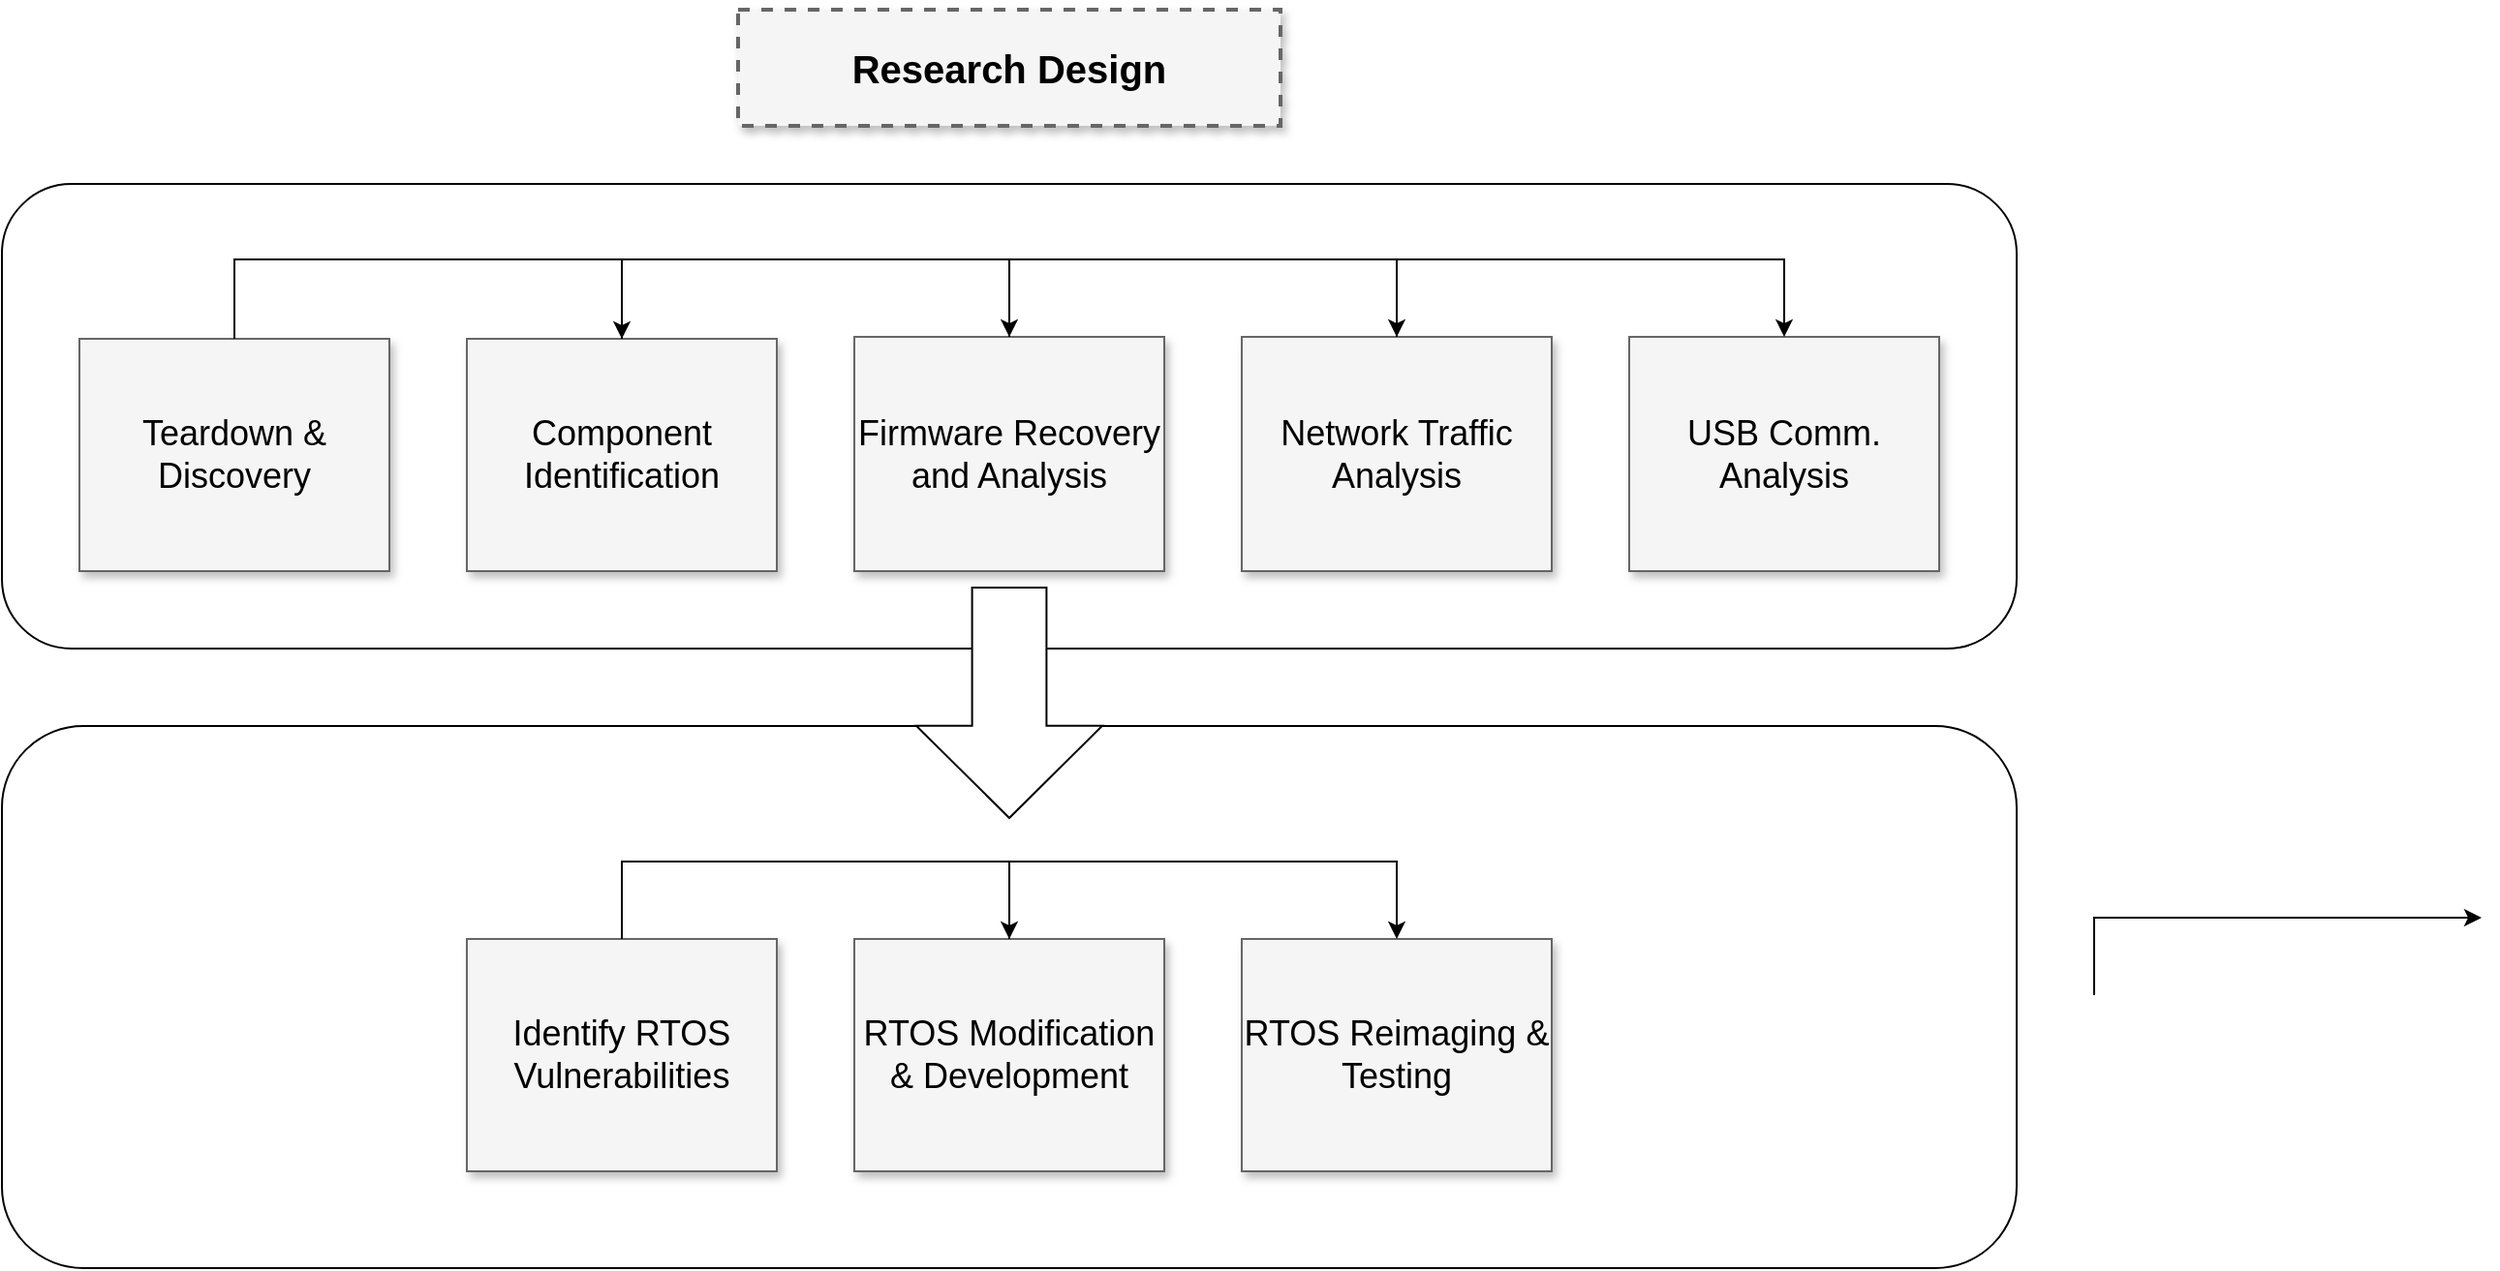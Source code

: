 <mxfile version="23.1.7" type="device">
  <diagram name="Page-1" id="90a13364-a465-7bf4-72fc-28e22215d7a0">
    <mxGraphModel dx="2074" dy="1122" grid="1" gridSize="10" guides="1" tooltips="1" connect="1" arrows="1" fold="1" page="1" pageScale="1.5" pageWidth="1169" pageHeight="826" background="none" math="0" shadow="0">
      <root>
        <mxCell id="0" style=";html=1;" />
        <mxCell id="1" style=";html=1;" parent="0" />
        <mxCell id="x2qCcvq_knknRyt_ssZJ-17" value="" style="whiteSpace=wrap;html=1;rounded=1;" parent="1" vertex="1">
          <mxGeometry x="400" y="610" width="1040" height="280" as="geometry" />
        </mxCell>
        <mxCell id="x2qCcvq_knknRyt_ssZJ-16" value="" style="whiteSpace=wrap;html=1;rounded=1;" parent="1" vertex="1">
          <mxGeometry x="400" y="330" width="1040" height="240" as="geometry" />
        </mxCell>
        <mxCell id="x2qCcvq_knknRyt_ssZJ-2" value="&lt;b&gt;Research Design&lt;br&gt;&lt;/b&gt;" style="whiteSpace=wrap;html=1;shadow=1;fontSize=20;fillColor=#f5f5f5;strokeColor=#666666;strokeWidth=2;dashed=1;" parent="1" vertex="1">
          <mxGeometry x="780" y="240" width="280" height="60" as="geometry" />
        </mxCell>
        <mxCell id="x2qCcvq_knknRyt_ssZJ-3" value="Teardown &amp;amp; Discovery" style="whiteSpace=wrap;html=1;shadow=1;fontSize=18;fillColor=#f5f5f5;strokeColor=#666666;" parent="1" vertex="1">
          <mxGeometry x="440" y="410" width="160" height="120" as="geometry" />
        </mxCell>
        <mxCell id="x2qCcvq_knknRyt_ssZJ-4" style="edgeStyle=elbowEdgeStyle;rounded=0;html=1;startArrow=none;startFill=0;jettySize=auto;orthogonalLoop=1;fontSize=18;elbow=vertical;exitX=0.5;exitY=0;exitDx=0;exitDy=0;entryX=0.5;entryY=0;entryDx=0;entryDy=0;" parent="1" source="x2qCcvq_knknRyt_ssZJ-3" target="x2qCcvq_knknRyt_ssZJ-6" edge="1">
          <mxGeometry relative="1" as="geometry">
            <mxPoint x="530" y="369" as="sourcePoint" />
            <mxPoint x="730" y="369" as="targetPoint" />
            <Array as="points">
              <mxPoint x="570" y="369" />
            </Array>
          </mxGeometry>
        </mxCell>
        <mxCell id="x2qCcvq_knknRyt_ssZJ-6" value="Component Identification" style="whiteSpace=wrap;html=1;shadow=1;fontSize=18;fillColor=#f5f5f5;strokeColor=#666666;" parent="1" vertex="1">
          <mxGeometry x="640" y="410" width="160" height="120" as="geometry" />
        </mxCell>
        <mxCell id="x2qCcvq_knknRyt_ssZJ-7" value="Firmware Recovery and Analysis" style="whiteSpace=wrap;html=1;shadow=1;fontSize=18;fillColor=#f5f5f5;strokeColor=#666666;" parent="1" vertex="1">
          <mxGeometry x="840" y="409" width="160" height="121" as="geometry" />
        </mxCell>
        <mxCell id="x2qCcvq_knknRyt_ssZJ-8" style="edgeStyle=elbowEdgeStyle;rounded=0;html=1;startArrow=none;startFill=0;jettySize=auto;orthogonalLoop=1;fontSize=18;elbow=vertical;exitX=0.5;exitY=0;exitDx=0;exitDy=0;entryX=0.5;entryY=0;entryDx=0;entryDy=0;" parent="1" source="x2qCcvq_knknRyt_ssZJ-7" target="x2qCcvq_knknRyt_ssZJ-9" edge="1">
          <mxGeometry relative="1" as="geometry">
            <mxPoint x="930" y="369" as="sourcePoint" />
            <mxPoint x="1130" y="369" as="targetPoint" />
            <Array as="points">
              <mxPoint x="970" y="369" />
            </Array>
          </mxGeometry>
        </mxCell>
        <mxCell id="x2qCcvq_knknRyt_ssZJ-9" value="Network Traffic Analysis" style="whiteSpace=wrap;html=1;shadow=1;fontSize=18;fillColor=#f5f5f5;strokeColor=#666666;" parent="1" vertex="1">
          <mxGeometry x="1040" y="409" width="160" height="121" as="geometry" />
        </mxCell>
        <mxCell id="x2qCcvq_knknRyt_ssZJ-10" style="edgeStyle=elbowEdgeStyle;rounded=0;html=1;startArrow=none;startFill=0;jettySize=auto;orthogonalLoop=1;fontSize=18;elbow=vertical;exitX=0.5;exitY=0;exitDx=0;exitDy=0;entryX=0.5;entryY=0;entryDx=0;entryDy=0;" parent="1" source="x2qCcvq_knknRyt_ssZJ-6" target="x2qCcvq_knknRyt_ssZJ-7" edge="1">
          <mxGeometry relative="1" as="geometry">
            <mxPoint x="730" y="409" as="sourcePoint" />
            <mxPoint x="930" y="409" as="targetPoint" />
            <Array as="points">
              <mxPoint x="770" y="369" />
            </Array>
          </mxGeometry>
        </mxCell>
        <mxCell id="x2qCcvq_knknRyt_ssZJ-11" value="USB Comm. Analysis" style="whiteSpace=wrap;html=1;shadow=1;fontSize=18;fillColor=#f5f5f5;strokeColor=#666666;" parent="1" vertex="1">
          <mxGeometry x="1240" y="409" width="160" height="121" as="geometry" />
        </mxCell>
        <mxCell id="x2qCcvq_knknRyt_ssZJ-13" value="Identify  RTOS Vulnerabilities" style="whiteSpace=wrap;html=1;shadow=1;fontSize=18;fillColor=#f5f5f5;strokeColor=#666666;" parent="1" vertex="1">
          <mxGeometry x="640" y="720" width="160" height="120" as="geometry" />
        </mxCell>
        <mxCell id="x2qCcvq_knknRyt_ssZJ-15" style="edgeStyle=elbowEdgeStyle;rounded=0;html=1;startArrow=none;startFill=0;jettySize=auto;orthogonalLoop=1;fontSize=18;elbow=vertical;exitX=0.5;exitY=0;exitDx=0;exitDy=0;entryX=0.5;entryY=0;entryDx=0;entryDy=0;" parent="1" source="x2qCcvq_knknRyt_ssZJ-9" target="x2qCcvq_knknRyt_ssZJ-11" edge="1">
          <mxGeometry relative="1" as="geometry">
            <mxPoint x="1130" y="409" as="sourcePoint" />
            <mxPoint x="1330" y="409" as="targetPoint" />
            <Array as="points">
              <mxPoint x="1170" y="369" />
            </Array>
          </mxGeometry>
        </mxCell>
        <mxCell id="x2qCcvq_knknRyt_ssZJ-19" style="edgeStyle=elbowEdgeStyle;rounded=0;html=1;startArrow=none;startFill=0;jettySize=auto;orthogonalLoop=1;fontSize=18;elbow=vertical;exitX=0.5;exitY=0;exitDx=0;exitDy=0;entryX=0.5;entryY=0;entryDx=0;entryDy=0;" parent="1" edge="1">
          <mxGeometry relative="1" as="geometry">
            <mxPoint x="1480" y="749" as="sourcePoint" />
            <mxPoint x="1680" y="709" as="targetPoint" />
            <Array as="points">
              <mxPoint x="1520" y="709" />
            </Array>
          </mxGeometry>
        </mxCell>
        <mxCell id="x2qCcvq_knknRyt_ssZJ-31" value="" style="shape=singleArrow;whiteSpace=wrap;html=1;arrowWidth=0.4;arrowSize=0.4;rotation=90;" parent="1" vertex="1">
          <mxGeometry x="860.5" y="550" width="119" height="96" as="geometry" />
        </mxCell>
        <mxCell id="x2qCcvq_knknRyt_ssZJ-32" value="RTOS Modification &amp;amp; Development" style="whiteSpace=wrap;html=1;shadow=1;fontSize=18;fillColor=#f5f5f5;strokeColor=#666666;" parent="1" vertex="1">
          <mxGeometry x="840" y="720" width="160" height="120" as="geometry" />
        </mxCell>
        <mxCell id="x2qCcvq_knknRyt_ssZJ-33" value="RTOS Reimaging &amp;amp; Testing" style="whiteSpace=wrap;html=1;shadow=1;fontSize=18;fillColor=#f5f5f5;strokeColor=#666666;" parent="1" vertex="1">
          <mxGeometry x="1040" y="720" width="160" height="120" as="geometry" />
        </mxCell>
        <mxCell id="x2qCcvq_knknRyt_ssZJ-35" style="edgeStyle=elbowEdgeStyle;rounded=0;html=1;startArrow=none;startFill=0;jettySize=auto;orthogonalLoop=1;fontSize=18;elbow=vertical;exitX=0.5;exitY=0;exitDx=0;exitDy=0;entryX=0.5;entryY=0;entryDx=0;entryDy=0;" parent="1" edge="1">
          <mxGeometry relative="1" as="geometry">
            <mxPoint x="720" y="720" as="sourcePoint" />
            <mxPoint x="920" y="720" as="targetPoint" />
            <Array as="points">
              <mxPoint x="770" y="680" />
            </Array>
          </mxGeometry>
        </mxCell>
        <mxCell id="x2qCcvq_knknRyt_ssZJ-36" style="edgeStyle=elbowEdgeStyle;rounded=0;html=1;startArrow=none;startFill=0;jettySize=auto;orthogonalLoop=1;fontSize=18;elbow=vertical;exitX=0.5;exitY=0;exitDx=0;exitDy=0;entryX=0.5;entryY=0;entryDx=0;entryDy=0;" parent="1" edge="1">
          <mxGeometry relative="1" as="geometry">
            <mxPoint x="920" y="720" as="sourcePoint" />
            <mxPoint x="1120" y="720" as="targetPoint" />
            <Array as="points">
              <mxPoint x="970" y="680" />
            </Array>
          </mxGeometry>
        </mxCell>
      </root>
    </mxGraphModel>
  </diagram>
</mxfile>
